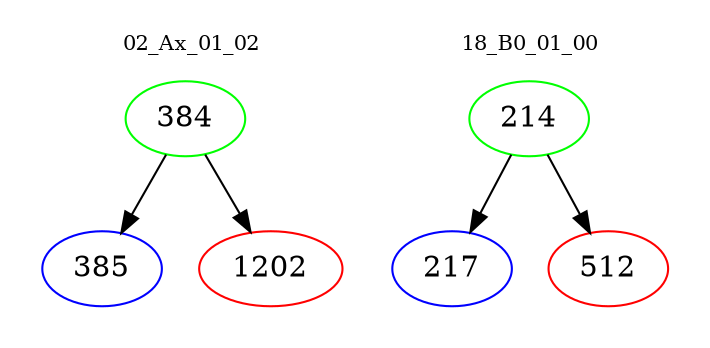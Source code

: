 digraph{
subgraph cluster_0 {
color = white
label = "02_Ax_01_02";
fontsize=10;
T0_384 [label="384", color="green"]
T0_384 -> T0_385 [color="black"]
T0_385 [label="385", color="blue"]
T0_384 -> T0_1202 [color="black"]
T0_1202 [label="1202", color="red"]
}
subgraph cluster_1 {
color = white
label = "18_B0_01_00";
fontsize=10;
T1_214 [label="214", color="green"]
T1_214 -> T1_217 [color="black"]
T1_217 [label="217", color="blue"]
T1_214 -> T1_512 [color="black"]
T1_512 [label="512", color="red"]
}
}
